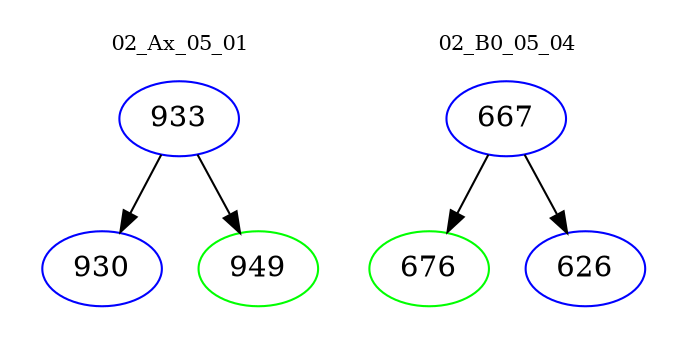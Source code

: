 digraph{
subgraph cluster_0 {
color = white
label = "02_Ax_05_01";
fontsize=10;
T0_933 [label="933", color="blue"]
T0_933 -> T0_930 [color="black"]
T0_930 [label="930", color="blue"]
T0_933 -> T0_949 [color="black"]
T0_949 [label="949", color="green"]
}
subgraph cluster_1 {
color = white
label = "02_B0_05_04";
fontsize=10;
T1_667 [label="667", color="blue"]
T1_667 -> T1_676 [color="black"]
T1_676 [label="676", color="green"]
T1_667 -> T1_626 [color="black"]
T1_626 [label="626", color="blue"]
}
}
